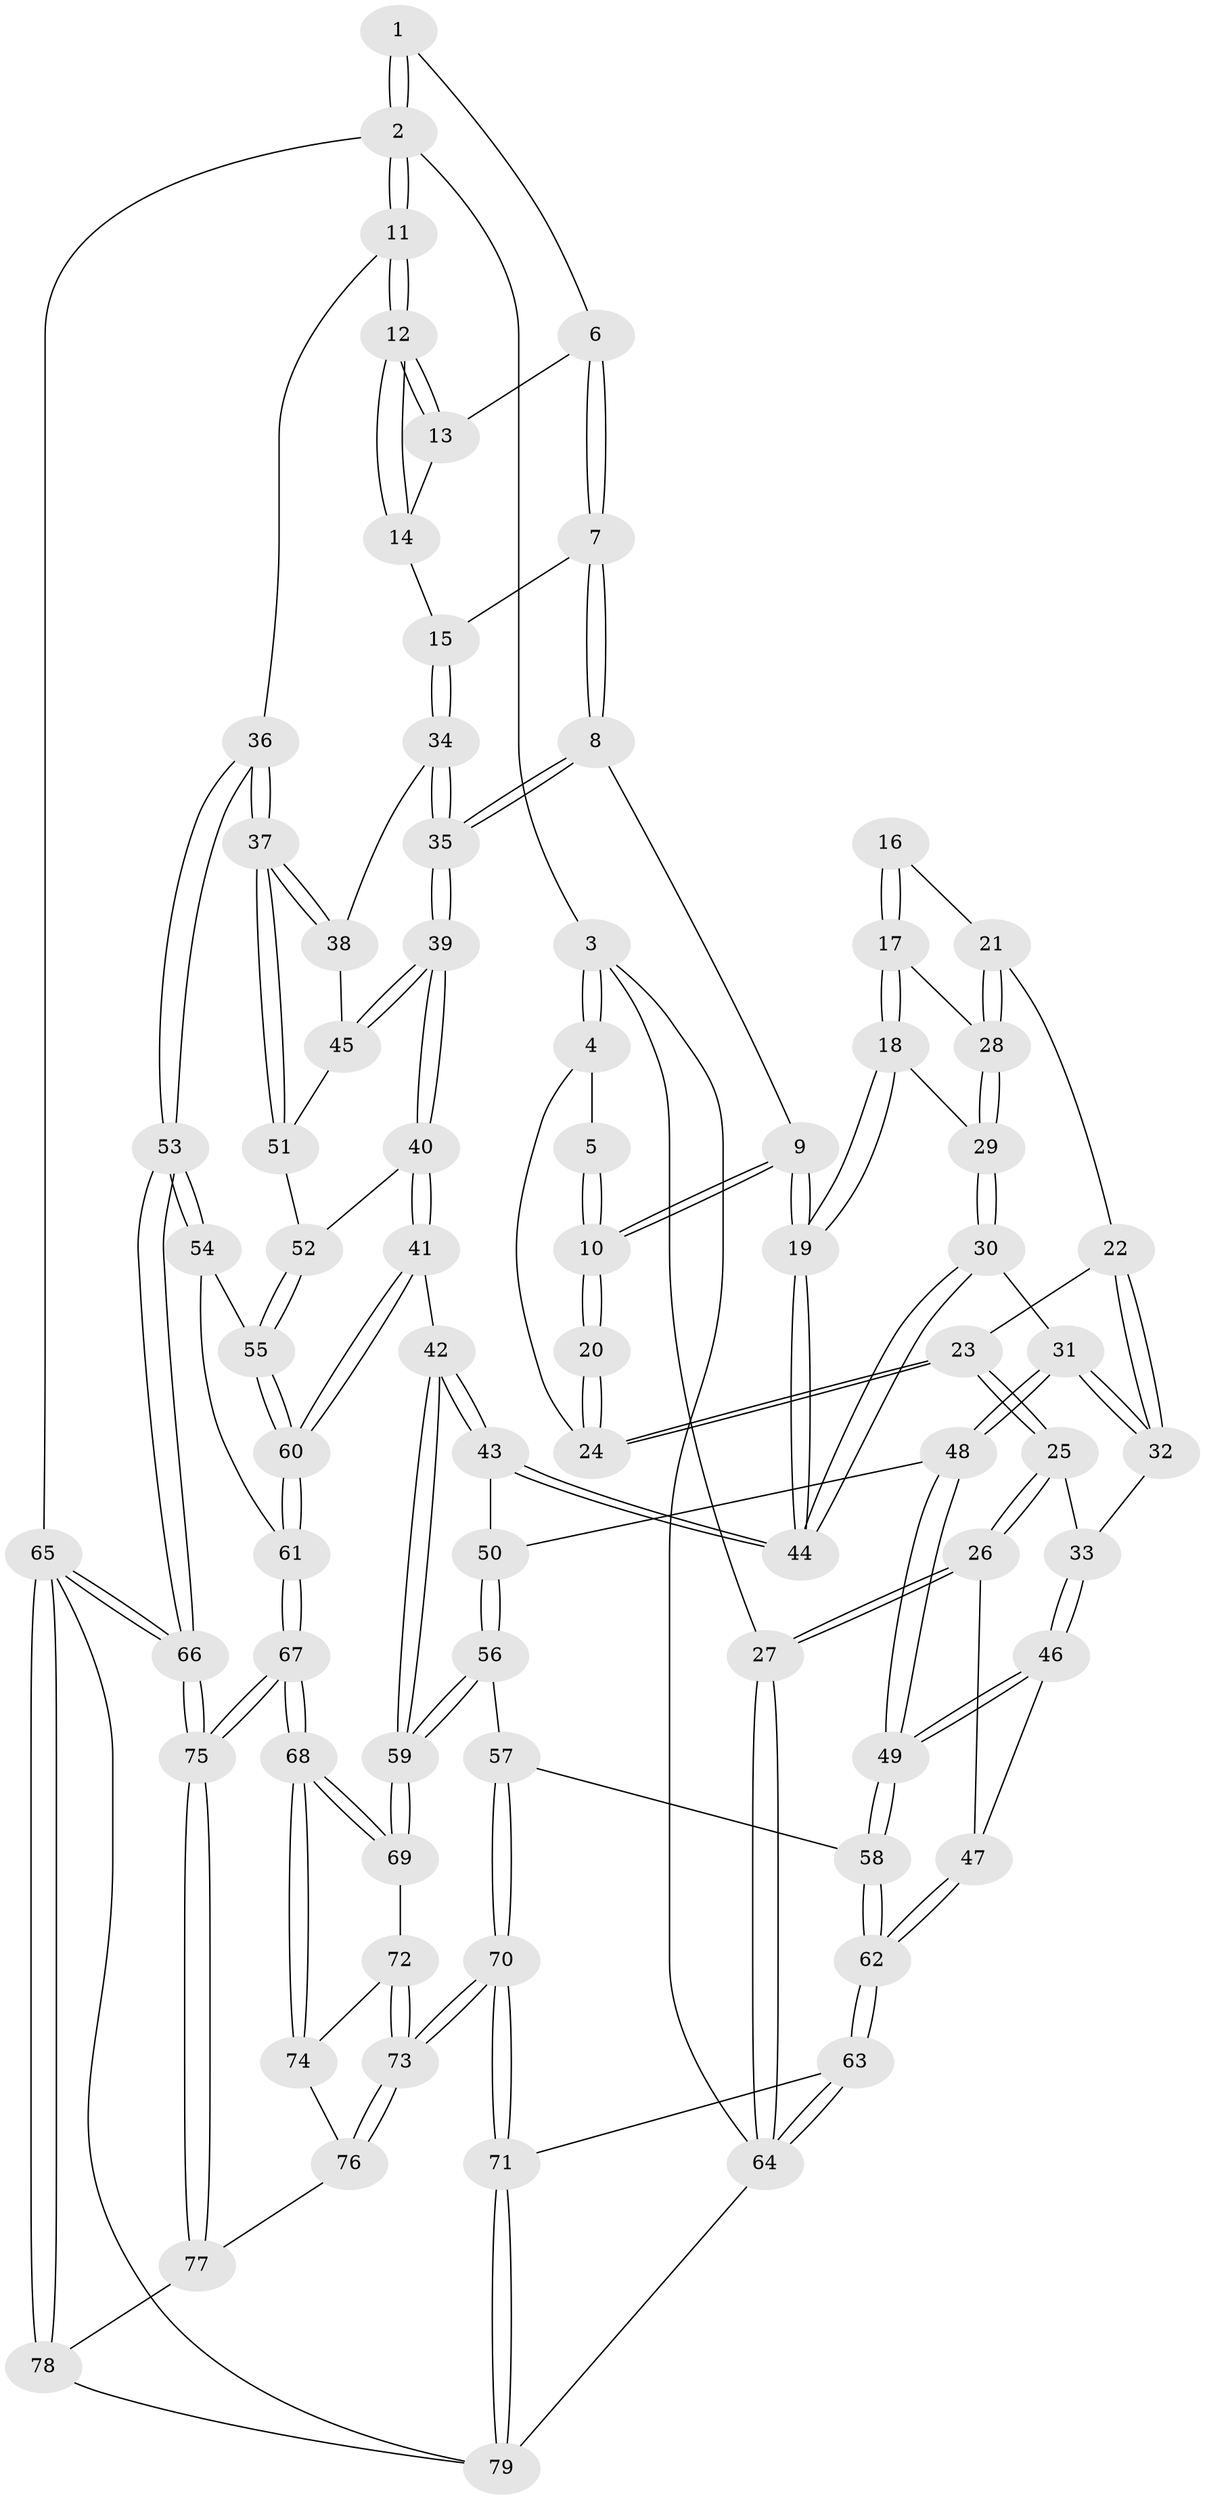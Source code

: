 // Generated by graph-tools (version 1.1) at 2025/03/03/09/25 03:03:28]
// undirected, 79 vertices, 194 edges
graph export_dot {
graph [start="1"]
  node [color=gray90,style=filled];
  1 [pos="+0.8221659680281765+0"];
  2 [pos="+1+0"];
  3 [pos="+0+0"];
  4 [pos="+0+0"];
  5 [pos="+0.5298285841322822+0"];
  6 [pos="+0.8216285516135222+0"];
  7 [pos="+0.705686166147968+0.16054197062007472"];
  8 [pos="+0.591810801123983+0.1912746068978289"];
  9 [pos="+0.577601891661658+0.19317467346435566"];
  10 [pos="+0.5301752442591088+0.10375425486237351"];
  11 [pos="+1+0.17280570492139566"];
  12 [pos="+1+0.16559164428387316"];
  13 [pos="+0.8825741522100816+0.03572321555776912"];
  14 [pos="+0.9144944643405181+0.196105588957694"];
  15 [pos="+0.8444295523593534+0.25381378382109054"];
  16 [pos="+0.35971495160484507+0.12999639758957424"];
  17 [pos="+0.4026100097974316+0.23175100213252448"];
  18 [pos="+0.5361509945103915+0.24648371745181902"];
  19 [pos="+0.5475420097453003+0.24655830200300707"];
  20 [pos="+0.353169428875401+0.08752791409639604"];
  21 [pos="+0.3433290027327971+0.23110864194723163"];
  22 [pos="+0.30469835898079356+0.2274341577343696"];
  23 [pos="+0.18400963849694466+0.15394484935431677"];
  24 [pos="+0.15463141546309764+0.009778492133543776"];
  25 [pos="+0.1733202413715577+0.1967347120400809"];
  26 [pos="+0+0.4460974798272603"];
  27 [pos="+0+0.4396502359087909"];
  28 [pos="+0.35879381624187984+0.2353798085740855"];
  29 [pos="+0.34868111340119173+0.32518160649928657"];
  30 [pos="+0.323576420199012+0.36316744387797273"];
  31 [pos="+0.3027365197710478+0.37176025622305375"];
  32 [pos="+0.2964058211454906+0.36595738178226106"];
  33 [pos="+0.21212028455829626+0.33327300771652746"];
  34 [pos="+0.8458871496872711+0.2628616969194492"];
  35 [pos="+0.7654988787398902+0.3709577271510561"];
  36 [pos="+1+0.40860336791020935"];
  37 [pos="+1+0.40955377683072536"];
  38 [pos="+0.8801008068899259+0.30218921752462036"];
  39 [pos="+0.7332514784008107+0.47699596618269896"];
  40 [pos="+0.7293429701566508+0.4820801218521631"];
  41 [pos="+0.660553542425147+0.5268472974393499"];
  42 [pos="+0.6570449195487643+0.5270804912862387"];
  43 [pos="+0.5535552657103572+0.43375450510486924"];
  44 [pos="+0.542586177245202+0.38311884675912716"];
  45 [pos="+0.8740606254066817+0.41842694502137323"];
  46 [pos="+0.06421507549874919+0.49039797231947047"];
  47 [pos="+0.039620357628494814+0.49150742726917834"];
  48 [pos="+0.3011514229102852+0.4794381453341353"];
  49 [pos="+0.25519536119264913+0.5475481006562998"];
  50 [pos="+0.5337637751915641+0.44414093541112665"];
  51 [pos="+0.9652239680488309+0.46154164358525124"];
  52 [pos="+0.904530141551303+0.5306404313039833"];
  53 [pos="+1+0.7122273023649408"];
  54 [pos="+0.950739581196679+0.595723351042881"];
  55 [pos="+0.9087553592431833+0.5718367214098552"];
  56 [pos="+0.37445700917332436+0.6280639187653576"];
  57 [pos="+0.33961538647997047+0.6443309286016228"];
  58 [pos="+0.28819673264107604+0.6120779365860033"];
  59 [pos="+0.6033287509695513+0.6429395659121573"];
  60 [pos="+0.8233919464611423+0.6672973949434966"];
  61 [pos="+0.8600363010200786+0.761566961655126"];
  62 [pos="+0.10602535770043423+0.7991158545390994"];
  63 [pos="+0.10054761316875709+0.8196185517472621"];
  64 [pos="+0+0.9267872645467018"];
  65 [pos="+1+1"];
  66 [pos="+1+1"];
  67 [pos="+0.8866681958447765+0.8436480044434451"];
  68 [pos="+0.8615633426167791+0.8392917116763138"];
  69 [pos="+0.6017011367473104+0.6573124105520389"];
  70 [pos="+0.41086849940793846+0.8598708241788868"];
  71 [pos="+0.3151077668406707+0.9892838471705652"];
  72 [pos="+0.5835023501701501+0.7083455254316877"];
  73 [pos="+0.48826772126278617+0.8356489467826146"];
  74 [pos="+0.7296426094397027+0.8379898793797739"];
  75 [pos="+1+1"];
  76 [pos="+0.6005238923947908+0.8910611919339632"];
  77 [pos="+0.602541358023766+0.895488365743389"];
  78 [pos="+0.6911770845293671+1"];
  79 [pos="+0.31966700613596416+1"];
  1 -- 2;
  1 -- 2;
  1 -- 6;
  2 -- 3;
  2 -- 11;
  2 -- 11;
  2 -- 65;
  3 -- 4;
  3 -- 4;
  3 -- 27;
  3 -- 64;
  4 -- 5;
  4 -- 24;
  5 -- 10;
  5 -- 10;
  6 -- 7;
  6 -- 7;
  6 -- 13;
  7 -- 8;
  7 -- 8;
  7 -- 15;
  8 -- 9;
  8 -- 35;
  8 -- 35;
  9 -- 10;
  9 -- 10;
  9 -- 19;
  9 -- 19;
  10 -- 20;
  10 -- 20;
  11 -- 12;
  11 -- 12;
  11 -- 36;
  12 -- 13;
  12 -- 13;
  12 -- 14;
  12 -- 14;
  13 -- 14;
  14 -- 15;
  15 -- 34;
  15 -- 34;
  16 -- 17;
  16 -- 17;
  16 -- 21;
  17 -- 18;
  17 -- 18;
  17 -- 28;
  18 -- 19;
  18 -- 19;
  18 -- 29;
  19 -- 44;
  19 -- 44;
  20 -- 24;
  20 -- 24;
  21 -- 22;
  21 -- 28;
  21 -- 28;
  22 -- 23;
  22 -- 32;
  22 -- 32;
  23 -- 24;
  23 -- 24;
  23 -- 25;
  23 -- 25;
  25 -- 26;
  25 -- 26;
  25 -- 33;
  26 -- 27;
  26 -- 27;
  26 -- 47;
  27 -- 64;
  27 -- 64;
  28 -- 29;
  28 -- 29;
  29 -- 30;
  29 -- 30;
  30 -- 31;
  30 -- 44;
  30 -- 44;
  31 -- 32;
  31 -- 32;
  31 -- 48;
  31 -- 48;
  32 -- 33;
  33 -- 46;
  33 -- 46;
  34 -- 35;
  34 -- 35;
  34 -- 38;
  35 -- 39;
  35 -- 39;
  36 -- 37;
  36 -- 37;
  36 -- 53;
  36 -- 53;
  37 -- 38;
  37 -- 38;
  37 -- 51;
  37 -- 51;
  38 -- 45;
  39 -- 40;
  39 -- 40;
  39 -- 45;
  39 -- 45;
  40 -- 41;
  40 -- 41;
  40 -- 52;
  41 -- 42;
  41 -- 60;
  41 -- 60;
  42 -- 43;
  42 -- 43;
  42 -- 59;
  42 -- 59;
  43 -- 44;
  43 -- 44;
  43 -- 50;
  45 -- 51;
  46 -- 47;
  46 -- 49;
  46 -- 49;
  47 -- 62;
  47 -- 62;
  48 -- 49;
  48 -- 49;
  48 -- 50;
  49 -- 58;
  49 -- 58;
  50 -- 56;
  50 -- 56;
  51 -- 52;
  52 -- 55;
  52 -- 55;
  53 -- 54;
  53 -- 54;
  53 -- 66;
  53 -- 66;
  54 -- 55;
  54 -- 61;
  55 -- 60;
  55 -- 60;
  56 -- 57;
  56 -- 59;
  56 -- 59;
  57 -- 58;
  57 -- 70;
  57 -- 70;
  58 -- 62;
  58 -- 62;
  59 -- 69;
  59 -- 69;
  60 -- 61;
  60 -- 61;
  61 -- 67;
  61 -- 67;
  62 -- 63;
  62 -- 63;
  63 -- 64;
  63 -- 64;
  63 -- 71;
  64 -- 79;
  65 -- 66;
  65 -- 66;
  65 -- 78;
  65 -- 78;
  65 -- 79;
  66 -- 75;
  66 -- 75;
  67 -- 68;
  67 -- 68;
  67 -- 75;
  67 -- 75;
  68 -- 69;
  68 -- 69;
  68 -- 74;
  68 -- 74;
  69 -- 72;
  70 -- 71;
  70 -- 71;
  70 -- 73;
  70 -- 73;
  71 -- 79;
  71 -- 79;
  72 -- 73;
  72 -- 73;
  72 -- 74;
  73 -- 76;
  73 -- 76;
  74 -- 76;
  75 -- 77;
  75 -- 77;
  76 -- 77;
  77 -- 78;
  78 -- 79;
}
